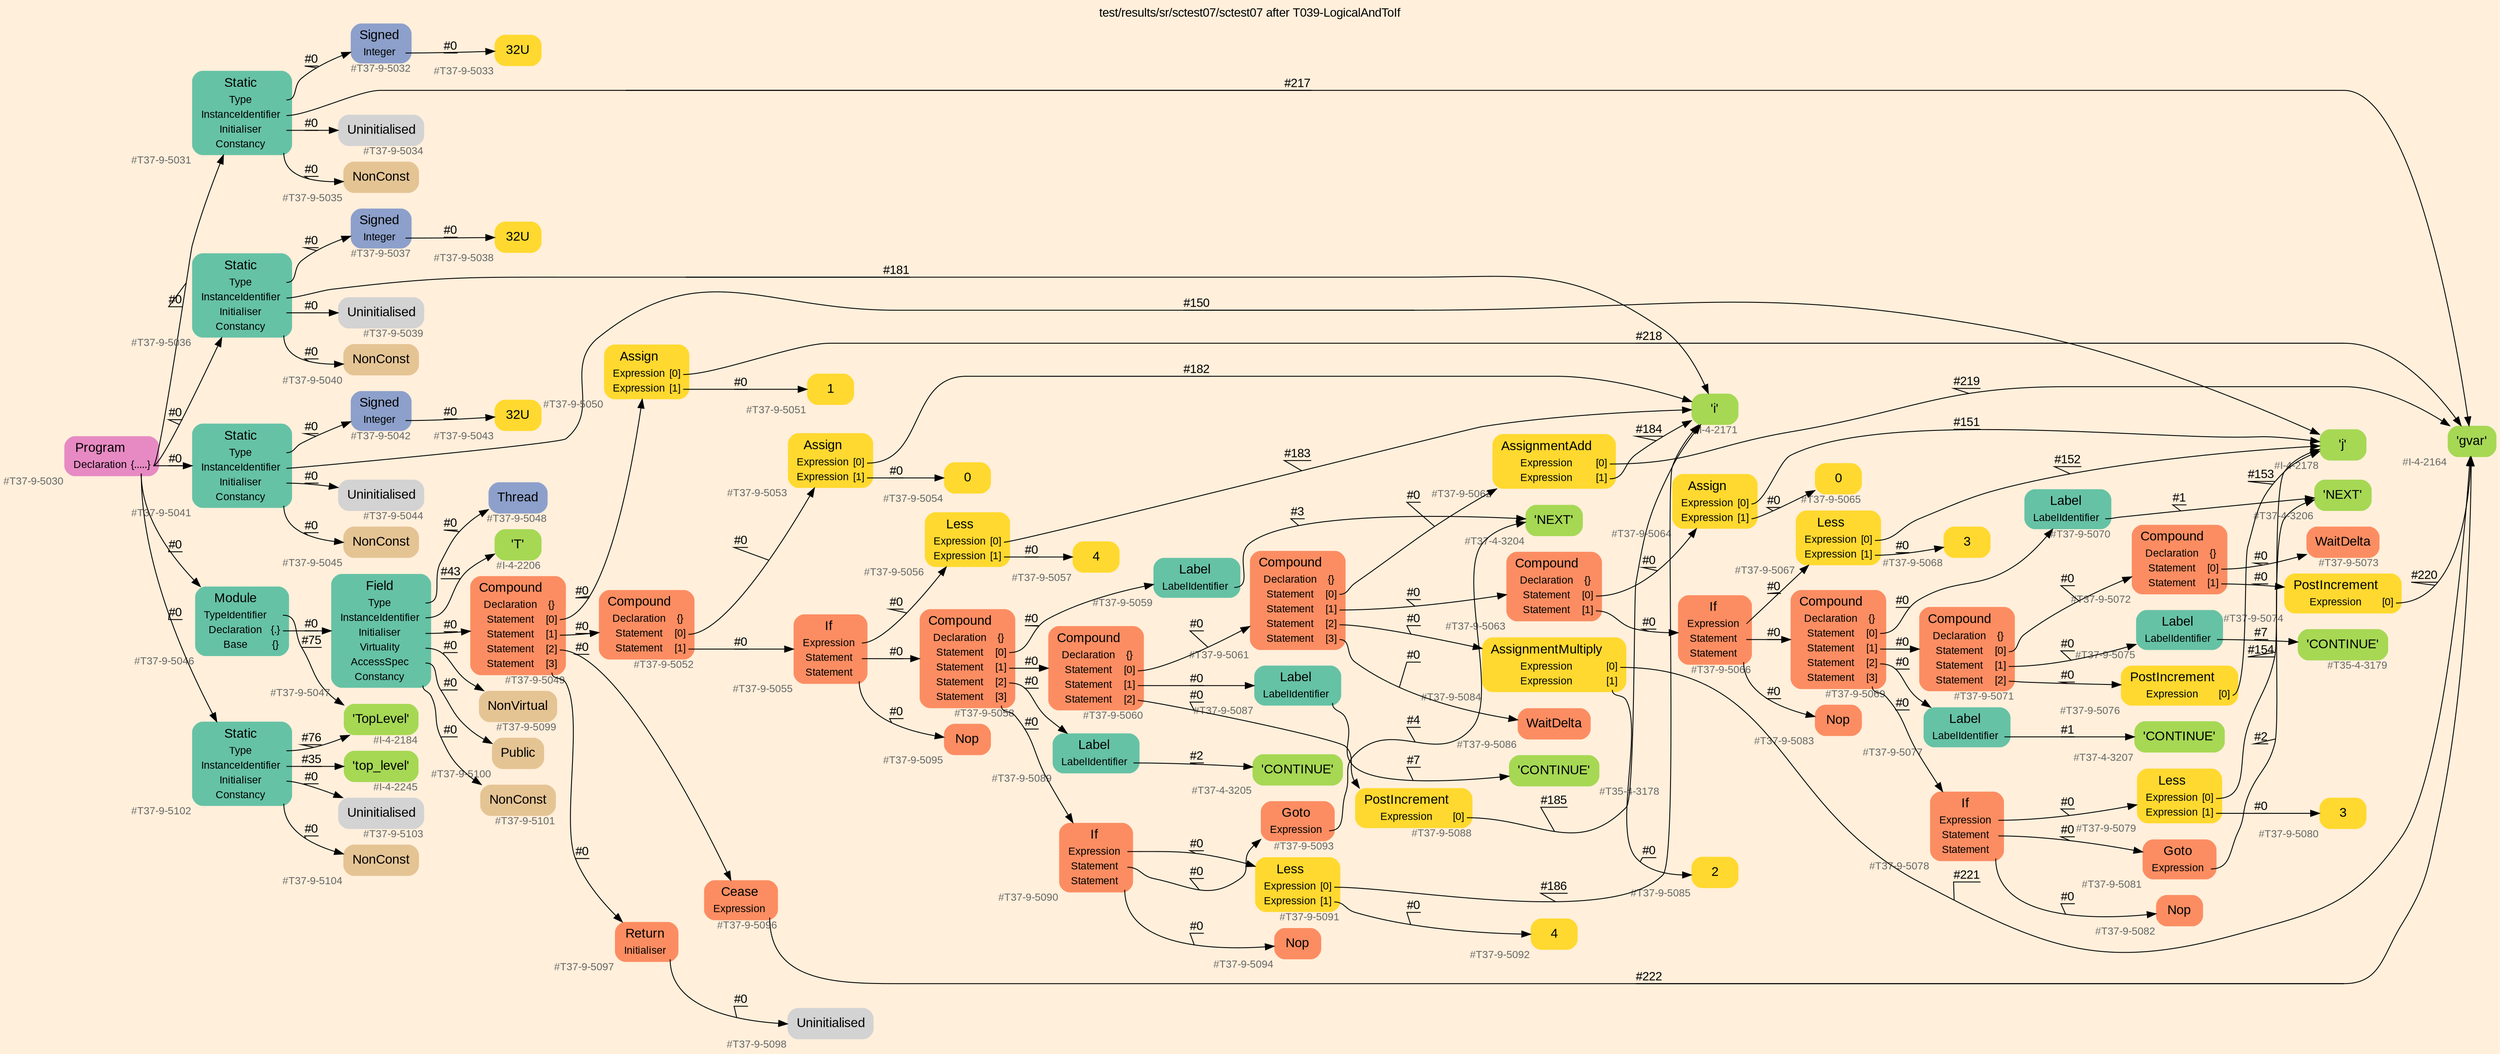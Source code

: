 digraph "test/results/sr/sctest07/sctest07 after T039-LogicalAndToIf" {
label = "test/results/sr/sctest07/sctest07 after T039-LogicalAndToIf"
labelloc = t
graph [
    rankdir = "LR"
    ranksep = 0.3
    bgcolor = antiquewhite1
    color = black
    fontcolor = black
    fontname = "Arial"
];
node [
    fontname = "Arial"
];
edge [
    fontname = "Arial"
];

// -------------------- node figure --------------------
// -------- block #T37-9-5030 ----------
"#T37-9-5030" [
    fillcolor = "/set28/4"
    xlabel = "#T37-9-5030"
    fontsize = "12"
    fontcolor = grey40
    shape = "plaintext"
    label = <<TABLE BORDER="0" CELLBORDER="0" CELLSPACING="0">
     <TR><TD><FONT COLOR="black" POINT-SIZE="15">Program</FONT></TD></TR>
     <TR><TD><FONT COLOR="black" POINT-SIZE="12">Declaration</FONT></TD><TD PORT="port0"><FONT COLOR="black" POINT-SIZE="12">{.....}</FONT></TD></TR>
    </TABLE>>
    style = "rounded,filled"
];

// -------- block #T37-9-5031 ----------
"#T37-9-5031" [
    fillcolor = "/set28/1"
    xlabel = "#T37-9-5031"
    fontsize = "12"
    fontcolor = grey40
    shape = "plaintext"
    label = <<TABLE BORDER="0" CELLBORDER="0" CELLSPACING="0">
     <TR><TD><FONT COLOR="black" POINT-SIZE="15">Static</FONT></TD></TR>
     <TR><TD><FONT COLOR="black" POINT-SIZE="12">Type</FONT></TD><TD PORT="port0"></TD></TR>
     <TR><TD><FONT COLOR="black" POINT-SIZE="12">InstanceIdentifier</FONT></TD><TD PORT="port1"></TD></TR>
     <TR><TD><FONT COLOR="black" POINT-SIZE="12">Initialiser</FONT></TD><TD PORT="port2"></TD></TR>
     <TR><TD><FONT COLOR="black" POINT-SIZE="12">Constancy</FONT></TD><TD PORT="port3"></TD></TR>
    </TABLE>>
    style = "rounded,filled"
];

// -------- block #T37-9-5032 ----------
"#T37-9-5032" [
    fillcolor = "/set28/3"
    xlabel = "#T37-9-5032"
    fontsize = "12"
    fontcolor = grey40
    shape = "plaintext"
    label = <<TABLE BORDER="0" CELLBORDER="0" CELLSPACING="0">
     <TR><TD><FONT COLOR="black" POINT-SIZE="15">Signed</FONT></TD></TR>
     <TR><TD><FONT COLOR="black" POINT-SIZE="12">Integer</FONT></TD><TD PORT="port0"></TD></TR>
    </TABLE>>
    style = "rounded,filled"
];

// -------- block #T37-9-5033 ----------
"#T37-9-5033" [
    fillcolor = "/set28/6"
    xlabel = "#T37-9-5033"
    fontsize = "12"
    fontcolor = grey40
    shape = "plaintext"
    label = <<TABLE BORDER="0" CELLBORDER="0" CELLSPACING="0">
     <TR><TD><FONT COLOR="black" POINT-SIZE="15">32U</FONT></TD></TR>
    </TABLE>>
    style = "rounded,filled"
];

// -------- block #I-4-2164 ----------
"#I-4-2164" [
    fillcolor = "/set28/5"
    xlabel = "#I-4-2164"
    fontsize = "12"
    fontcolor = grey40
    shape = "plaintext"
    label = <<TABLE BORDER="0" CELLBORDER="0" CELLSPACING="0">
     <TR><TD><FONT COLOR="black" POINT-SIZE="15">'gvar'</FONT></TD></TR>
    </TABLE>>
    style = "rounded,filled"
];

// -------- block #T37-9-5034 ----------
"#T37-9-5034" [
    xlabel = "#T37-9-5034"
    fontsize = "12"
    fontcolor = grey40
    shape = "plaintext"
    label = <<TABLE BORDER="0" CELLBORDER="0" CELLSPACING="0">
     <TR><TD><FONT COLOR="black" POINT-SIZE="15">Uninitialised</FONT></TD></TR>
    </TABLE>>
    style = "rounded,filled"
];

// -------- block #T37-9-5035 ----------
"#T37-9-5035" [
    fillcolor = "/set28/7"
    xlabel = "#T37-9-5035"
    fontsize = "12"
    fontcolor = grey40
    shape = "plaintext"
    label = <<TABLE BORDER="0" CELLBORDER="0" CELLSPACING="0">
     <TR><TD><FONT COLOR="black" POINT-SIZE="15">NonConst</FONT></TD></TR>
    </TABLE>>
    style = "rounded,filled"
];

// -------- block #T37-9-5036 ----------
"#T37-9-5036" [
    fillcolor = "/set28/1"
    xlabel = "#T37-9-5036"
    fontsize = "12"
    fontcolor = grey40
    shape = "plaintext"
    label = <<TABLE BORDER="0" CELLBORDER="0" CELLSPACING="0">
     <TR><TD><FONT COLOR="black" POINT-SIZE="15">Static</FONT></TD></TR>
     <TR><TD><FONT COLOR="black" POINT-SIZE="12">Type</FONT></TD><TD PORT="port0"></TD></TR>
     <TR><TD><FONT COLOR="black" POINT-SIZE="12">InstanceIdentifier</FONT></TD><TD PORT="port1"></TD></TR>
     <TR><TD><FONT COLOR="black" POINT-SIZE="12">Initialiser</FONT></TD><TD PORT="port2"></TD></TR>
     <TR><TD><FONT COLOR="black" POINT-SIZE="12">Constancy</FONT></TD><TD PORT="port3"></TD></TR>
    </TABLE>>
    style = "rounded,filled"
];

// -------- block #T37-9-5037 ----------
"#T37-9-5037" [
    fillcolor = "/set28/3"
    xlabel = "#T37-9-5037"
    fontsize = "12"
    fontcolor = grey40
    shape = "plaintext"
    label = <<TABLE BORDER="0" CELLBORDER="0" CELLSPACING="0">
     <TR><TD><FONT COLOR="black" POINT-SIZE="15">Signed</FONT></TD></TR>
     <TR><TD><FONT COLOR="black" POINT-SIZE="12">Integer</FONT></TD><TD PORT="port0"></TD></TR>
    </TABLE>>
    style = "rounded,filled"
];

// -------- block #T37-9-5038 ----------
"#T37-9-5038" [
    fillcolor = "/set28/6"
    xlabel = "#T37-9-5038"
    fontsize = "12"
    fontcolor = grey40
    shape = "plaintext"
    label = <<TABLE BORDER="0" CELLBORDER="0" CELLSPACING="0">
     <TR><TD><FONT COLOR="black" POINT-SIZE="15">32U</FONT></TD></TR>
    </TABLE>>
    style = "rounded,filled"
];

// -------- block #I-4-2171 ----------
"#I-4-2171" [
    fillcolor = "/set28/5"
    xlabel = "#I-4-2171"
    fontsize = "12"
    fontcolor = grey40
    shape = "plaintext"
    label = <<TABLE BORDER="0" CELLBORDER="0" CELLSPACING="0">
     <TR><TD><FONT COLOR="black" POINT-SIZE="15">'i'</FONT></TD></TR>
    </TABLE>>
    style = "rounded,filled"
];

// -------- block #T37-9-5039 ----------
"#T37-9-5039" [
    xlabel = "#T37-9-5039"
    fontsize = "12"
    fontcolor = grey40
    shape = "plaintext"
    label = <<TABLE BORDER="0" CELLBORDER="0" CELLSPACING="0">
     <TR><TD><FONT COLOR="black" POINT-SIZE="15">Uninitialised</FONT></TD></TR>
    </TABLE>>
    style = "rounded,filled"
];

// -------- block #T37-9-5040 ----------
"#T37-9-5040" [
    fillcolor = "/set28/7"
    xlabel = "#T37-9-5040"
    fontsize = "12"
    fontcolor = grey40
    shape = "plaintext"
    label = <<TABLE BORDER="0" CELLBORDER="0" CELLSPACING="0">
     <TR><TD><FONT COLOR="black" POINT-SIZE="15">NonConst</FONT></TD></TR>
    </TABLE>>
    style = "rounded,filled"
];

// -------- block #T37-9-5041 ----------
"#T37-9-5041" [
    fillcolor = "/set28/1"
    xlabel = "#T37-9-5041"
    fontsize = "12"
    fontcolor = grey40
    shape = "plaintext"
    label = <<TABLE BORDER="0" CELLBORDER="0" CELLSPACING="0">
     <TR><TD><FONT COLOR="black" POINT-SIZE="15">Static</FONT></TD></TR>
     <TR><TD><FONT COLOR="black" POINT-SIZE="12">Type</FONT></TD><TD PORT="port0"></TD></TR>
     <TR><TD><FONT COLOR="black" POINT-SIZE="12">InstanceIdentifier</FONT></TD><TD PORT="port1"></TD></TR>
     <TR><TD><FONT COLOR="black" POINT-SIZE="12">Initialiser</FONT></TD><TD PORT="port2"></TD></TR>
     <TR><TD><FONT COLOR="black" POINT-SIZE="12">Constancy</FONT></TD><TD PORT="port3"></TD></TR>
    </TABLE>>
    style = "rounded,filled"
];

// -------- block #T37-9-5042 ----------
"#T37-9-5042" [
    fillcolor = "/set28/3"
    xlabel = "#T37-9-5042"
    fontsize = "12"
    fontcolor = grey40
    shape = "plaintext"
    label = <<TABLE BORDER="0" CELLBORDER="0" CELLSPACING="0">
     <TR><TD><FONT COLOR="black" POINT-SIZE="15">Signed</FONT></TD></TR>
     <TR><TD><FONT COLOR="black" POINT-SIZE="12">Integer</FONT></TD><TD PORT="port0"></TD></TR>
    </TABLE>>
    style = "rounded,filled"
];

// -------- block #T37-9-5043 ----------
"#T37-9-5043" [
    fillcolor = "/set28/6"
    xlabel = "#T37-9-5043"
    fontsize = "12"
    fontcolor = grey40
    shape = "plaintext"
    label = <<TABLE BORDER="0" CELLBORDER="0" CELLSPACING="0">
     <TR><TD><FONT COLOR="black" POINT-SIZE="15">32U</FONT></TD></TR>
    </TABLE>>
    style = "rounded,filled"
];

// -------- block #I-4-2178 ----------
"#I-4-2178" [
    fillcolor = "/set28/5"
    xlabel = "#I-4-2178"
    fontsize = "12"
    fontcolor = grey40
    shape = "plaintext"
    label = <<TABLE BORDER="0" CELLBORDER="0" CELLSPACING="0">
     <TR><TD><FONT COLOR="black" POINT-SIZE="15">'j'</FONT></TD></TR>
    </TABLE>>
    style = "rounded,filled"
];

// -------- block #T37-9-5044 ----------
"#T37-9-5044" [
    xlabel = "#T37-9-5044"
    fontsize = "12"
    fontcolor = grey40
    shape = "plaintext"
    label = <<TABLE BORDER="0" CELLBORDER="0" CELLSPACING="0">
     <TR><TD><FONT COLOR="black" POINT-SIZE="15">Uninitialised</FONT></TD></TR>
    </TABLE>>
    style = "rounded,filled"
];

// -------- block #T37-9-5045 ----------
"#T37-9-5045" [
    fillcolor = "/set28/7"
    xlabel = "#T37-9-5045"
    fontsize = "12"
    fontcolor = grey40
    shape = "plaintext"
    label = <<TABLE BORDER="0" CELLBORDER="0" CELLSPACING="0">
     <TR><TD><FONT COLOR="black" POINT-SIZE="15">NonConst</FONT></TD></TR>
    </TABLE>>
    style = "rounded,filled"
];

// -------- block #T37-9-5046 ----------
"#T37-9-5046" [
    fillcolor = "/set28/1"
    xlabel = "#T37-9-5046"
    fontsize = "12"
    fontcolor = grey40
    shape = "plaintext"
    label = <<TABLE BORDER="0" CELLBORDER="0" CELLSPACING="0">
     <TR><TD><FONT COLOR="black" POINT-SIZE="15">Module</FONT></TD></TR>
     <TR><TD><FONT COLOR="black" POINT-SIZE="12">TypeIdentifier</FONT></TD><TD PORT="port0"></TD></TR>
     <TR><TD><FONT COLOR="black" POINT-SIZE="12">Declaration</FONT></TD><TD PORT="port1"><FONT COLOR="black" POINT-SIZE="12">{.}</FONT></TD></TR>
     <TR><TD><FONT COLOR="black" POINT-SIZE="12">Base</FONT></TD><TD PORT="port2"><FONT COLOR="black" POINT-SIZE="12">{}</FONT></TD></TR>
    </TABLE>>
    style = "rounded,filled"
];

// -------- block #I-4-2184 ----------
"#I-4-2184" [
    fillcolor = "/set28/5"
    xlabel = "#I-4-2184"
    fontsize = "12"
    fontcolor = grey40
    shape = "plaintext"
    label = <<TABLE BORDER="0" CELLBORDER="0" CELLSPACING="0">
     <TR><TD><FONT COLOR="black" POINT-SIZE="15">'TopLevel'</FONT></TD></TR>
    </TABLE>>
    style = "rounded,filled"
];

// -------- block #T37-9-5047 ----------
"#T37-9-5047" [
    fillcolor = "/set28/1"
    xlabel = "#T37-9-5047"
    fontsize = "12"
    fontcolor = grey40
    shape = "plaintext"
    label = <<TABLE BORDER="0" CELLBORDER="0" CELLSPACING="0">
     <TR><TD><FONT COLOR="black" POINT-SIZE="15">Field</FONT></TD></TR>
     <TR><TD><FONT COLOR="black" POINT-SIZE="12">Type</FONT></TD><TD PORT="port0"></TD></TR>
     <TR><TD><FONT COLOR="black" POINT-SIZE="12">InstanceIdentifier</FONT></TD><TD PORT="port1"></TD></TR>
     <TR><TD><FONT COLOR="black" POINT-SIZE="12">Initialiser</FONT></TD><TD PORT="port2"></TD></TR>
     <TR><TD><FONT COLOR="black" POINT-SIZE="12">Virtuality</FONT></TD><TD PORT="port3"></TD></TR>
     <TR><TD><FONT COLOR="black" POINT-SIZE="12">AccessSpec</FONT></TD><TD PORT="port4"></TD></TR>
     <TR><TD><FONT COLOR="black" POINT-SIZE="12">Constancy</FONT></TD><TD PORT="port5"></TD></TR>
    </TABLE>>
    style = "rounded,filled"
];

// -------- block #T37-9-5048 ----------
"#T37-9-5048" [
    fillcolor = "/set28/3"
    xlabel = "#T37-9-5048"
    fontsize = "12"
    fontcolor = grey40
    shape = "plaintext"
    label = <<TABLE BORDER="0" CELLBORDER="0" CELLSPACING="0">
     <TR><TD><FONT COLOR="black" POINT-SIZE="15">Thread</FONT></TD></TR>
    </TABLE>>
    style = "rounded,filled"
];

// -------- block #I-4-2206 ----------
"#I-4-2206" [
    fillcolor = "/set28/5"
    xlabel = "#I-4-2206"
    fontsize = "12"
    fontcolor = grey40
    shape = "plaintext"
    label = <<TABLE BORDER="0" CELLBORDER="0" CELLSPACING="0">
     <TR><TD><FONT COLOR="black" POINT-SIZE="15">'T'</FONT></TD></TR>
    </TABLE>>
    style = "rounded,filled"
];

// -------- block #T37-9-5049 ----------
"#T37-9-5049" [
    fillcolor = "/set28/2"
    xlabel = "#T37-9-5049"
    fontsize = "12"
    fontcolor = grey40
    shape = "plaintext"
    label = <<TABLE BORDER="0" CELLBORDER="0" CELLSPACING="0">
     <TR><TD><FONT COLOR="black" POINT-SIZE="15">Compound</FONT></TD></TR>
     <TR><TD><FONT COLOR="black" POINT-SIZE="12">Declaration</FONT></TD><TD PORT="port0"><FONT COLOR="black" POINT-SIZE="12">{}</FONT></TD></TR>
     <TR><TD><FONT COLOR="black" POINT-SIZE="12">Statement</FONT></TD><TD PORT="port1"><FONT COLOR="black" POINT-SIZE="12">[0]</FONT></TD></TR>
     <TR><TD><FONT COLOR="black" POINT-SIZE="12">Statement</FONT></TD><TD PORT="port2"><FONT COLOR="black" POINT-SIZE="12">[1]</FONT></TD></TR>
     <TR><TD><FONT COLOR="black" POINT-SIZE="12">Statement</FONT></TD><TD PORT="port3"><FONT COLOR="black" POINT-SIZE="12">[2]</FONT></TD></TR>
     <TR><TD><FONT COLOR="black" POINT-SIZE="12">Statement</FONT></TD><TD PORT="port4"><FONT COLOR="black" POINT-SIZE="12">[3]</FONT></TD></TR>
    </TABLE>>
    style = "rounded,filled"
];

// -------- block #T37-9-5050 ----------
"#T37-9-5050" [
    fillcolor = "/set28/6"
    xlabel = "#T37-9-5050"
    fontsize = "12"
    fontcolor = grey40
    shape = "plaintext"
    label = <<TABLE BORDER="0" CELLBORDER="0" CELLSPACING="0">
     <TR><TD><FONT COLOR="black" POINT-SIZE="15">Assign</FONT></TD></TR>
     <TR><TD><FONT COLOR="black" POINT-SIZE="12">Expression</FONT></TD><TD PORT="port0"><FONT COLOR="black" POINT-SIZE="12">[0]</FONT></TD></TR>
     <TR><TD><FONT COLOR="black" POINT-SIZE="12">Expression</FONT></TD><TD PORT="port1"><FONT COLOR="black" POINT-SIZE="12">[1]</FONT></TD></TR>
    </TABLE>>
    style = "rounded,filled"
];

// -------- block #T37-9-5051 ----------
"#T37-9-5051" [
    fillcolor = "/set28/6"
    xlabel = "#T37-9-5051"
    fontsize = "12"
    fontcolor = grey40
    shape = "plaintext"
    label = <<TABLE BORDER="0" CELLBORDER="0" CELLSPACING="0">
     <TR><TD><FONT COLOR="black" POINT-SIZE="15">1</FONT></TD></TR>
    </TABLE>>
    style = "rounded,filled"
];

// -------- block #T37-9-5052 ----------
"#T37-9-5052" [
    fillcolor = "/set28/2"
    xlabel = "#T37-9-5052"
    fontsize = "12"
    fontcolor = grey40
    shape = "plaintext"
    label = <<TABLE BORDER="0" CELLBORDER="0" CELLSPACING="0">
     <TR><TD><FONT COLOR="black" POINT-SIZE="15">Compound</FONT></TD></TR>
     <TR><TD><FONT COLOR="black" POINT-SIZE="12">Declaration</FONT></TD><TD PORT="port0"><FONT COLOR="black" POINT-SIZE="12">{}</FONT></TD></TR>
     <TR><TD><FONT COLOR="black" POINT-SIZE="12">Statement</FONT></TD><TD PORT="port1"><FONT COLOR="black" POINT-SIZE="12">[0]</FONT></TD></TR>
     <TR><TD><FONT COLOR="black" POINT-SIZE="12">Statement</FONT></TD><TD PORT="port2"><FONT COLOR="black" POINT-SIZE="12">[1]</FONT></TD></TR>
    </TABLE>>
    style = "rounded,filled"
];

// -------- block #T37-9-5053 ----------
"#T37-9-5053" [
    fillcolor = "/set28/6"
    xlabel = "#T37-9-5053"
    fontsize = "12"
    fontcolor = grey40
    shape = "plaintext"
    label = <<TABLE BORDER="0" CELLBORDER="0" CELLSPACING="0">
     <TR><TD><FONT COLOR="black" POINT-SIZE="15">Assign</FONT></TD></TR>
     <TR><TD><FONT COLOR="black" POINT-SIZE="12">Expression</FONT></TD><TD PORT="port0"><FONT COLOR="black" POINT-SIZE="12">[0]</FONT></TD></TR>
     <TR><TD><FONT COLOR="black" POINT-SIZE="12">Expression</FONT></TD><TD PORT="port1"><FONT COLOR="black" POINT-SIZE="12">[1]</FONT></TD></TR>
    </TABLE>>
    style = "rounded,filled"
];

// -------- block #T37-9-5054 ----------
"#T37-9-5054" [
    fillcolor = "/set28/6"
    xlabel = "#T37-9-5054"
    fontsize = "12"
    fontcolor = grey40
    shape = "plaintext"
    label = <<TABLE BORDER="0" CELLBORDER="0" CELLSPACING="0">
     <TR><TD><FONT COLOR="black" POINT-SIZE="15">0</FONT></TD></TR>
    </TABLE>>
    style = "rounded,filled"
];

// -------- block #T37-9-5055 ----------
"#T37-9-5055" [
    fillcolor = "/set28/2"
    xlabel = "#T37-9-5055"
    fontsize = "12"
    fontcolor = grey40
    shape = "plaintext"
    label = <<TABLE BORDER="0" CELLBORDER="0" CELLSPACING="0">
     <TR><TD><FONT COLOR="black" POINT-SIZE="15">If</FONT></TD></TR>
     <TR><TD><FONT COLOR="black" POINT-SIZE="12">Expression</FONT></TD><TD PORT="port0"></TD></TR>
     <TR><TD><FONT COLOR="black" POINT-SIZE="12">Statement</FONT></TD><TD PORT="port1"></TD></TR>
     <TR><TD><FONT COLOR="black" POINT-SIZE="12">Statement</FONT></TD><TD PORT="port2"></TD></TR>
    </TABLE>>
    style = "rounded,filled"
];

// -------- block #T37-9-5056 ----------
"#T37-9-5056" [
    fillcolor = "/set28/6"
    xlabel = "#T37-9-5056"
    fontsize = "12"
    fontcolor = grey40
    shape = "plaintext"
    label = <<TABLE BORDER="0" CELLBORDER="0" CELLSPACING="0">
     <TR><TD><FONT COLOR="black" POINT-SIZE="15">Less</FONT></TD></TR>
     <TR><TD><FONT COLOR="black" POINT-SIZE="12">Expression</FONT></TD><TD PORT="port0"><FONT COLOR="black" POINT-SIZE="12">[0]</FONT></TD></TR>
     <TR><TD><FONT COLOR="black" POINT-SIZE="12">Expression</FONT></TD><TD PORT="port1"><FONT COLOR="black" POINT-SIZE="12">[1]</FONT></TD></TR>
    </TABLE>>
    style = "rounded,filled"
];

// -------- block #T37-9-5057 ----------
"#T37-9-5057" [
    fillcolor = "/set28/6"
    xlabel = "#T37-9-5057"
    fontsize = "12"
    fontcolor = grey40
    shape = "plaintext"
    label = <<TABLE BORDER="0" CELLBORDER="0" CELLSPACING="0">
     <TR><TD><FONT COLOR="black" POINT-SIZE="15">4</FONT></TD></TR>
    </TABLE>>
    style = "rounded,filled"
];

// -------- block #T37-9-5058 ----------
"#T37-9-5058" [
    fillcolor = "/set28/2"
    xlabel = "#T37-9-5058"
    fontsize = "12"
    fontcolor = grey40
    shape = "plaintext"
    label = <<TABLE BORDER="0" CELLBORDER="0" CELLSPACING="0">
     <TR><TD><FONT COLOR="black" POINT-SIZE="15">Compound</FONT></TD></TR>
     <TR><TD><FONT COLOR="black" POINT-SIZE="12">Declaration</FONT></TD><TD PORT="port0"><FONT COLOR="black" POINT-SIZE="12">{}</FONT></TD></TR>
     <TR><TD><FONT COLOR="black" POINT-SIZE="12">Statement</FONT></TD><TD PORT="port1"><FONT COLOR="black" POINT-SIZE="12">[0]</FONT></TD></TR>
     <TR><TD><FONT COLOR="black" POINT-SIZE="12">Statement</FONT></TD><TD PORT="port2"><FONT COLOR="black" POINT-SIZE="12">[1]</FONT></TD></TR>
     <TR><TD><FONT COLOR="black" POINT-SIZE="12">Statement</FONT></TD><TD PORT="port3"><FONT COLOR="black" POINT-SIZE="12">[2]</FONT></TD></TR>
     <TR><TD><FONT COLOR="black" POINT-SIZE="12">Statement</FONT></TD><TD PORT="port4"><FONT COLOR="black" POINT-SIZE="12">[3]</FONT></TD></TR>
    </TABLE>>
    style = "rounded,filled"
];

// -------- block #T37-9-5059 ----------
"#T37-9-5059" [
    fillcolor = "/set28/1"
    xlabel = "#T37-9-5059"
    fontsize = "12"
    fontcolor = grey40
    shape = "plaintext"
    label = <<TABLE BORDER="0" CELLBORDER="0" CELLSPACING="0">
     <TR><TD><FONT COLOR="black" POINT-SIZE="15">Label</FONT></TD></TR>
     <TR><TD><FONT COLOR="black" POINT-SIZE="12">LabelIdentifier</FONT></TD><TD PORT="port0"></TD></TR>
    </TABLE>>
    style = "rounded,filled"
];

// -------- block #T37-4-3204 ----------
"#T37-4-3204" [
    fillcolor = "/set28/5"
    xlabel = "#T37-4-3204"
    fontsize = "12"
    fontcolor = grey40
    shape = "plaintext"
    label = <<TABLE BORDER="0" CELLBORDER="0" CELLSPACING="0">
     <TR><TD><FONT COLOR="black" POINT-SIZE="15">'NEXT'</FONT></TD></TR>
    </TABLE>>
    style = "rounded,filled"
];

// -------- block #T37-9-5060 ----------
"#T37-9-5060" [
    fillcolor = "/set28/2"
    xlabel = "#T37-9-5060"
    fontsize = "12"
    fontcolor = grey40
    shape = "plaintext"
    label = <<TABLE BORDER="0" CELLBORDER="0" CELLSPACING="0">
     <TR><TD><FONT COLOR="black" POINT-SIZE="15">Compound</FONT></TD></TR>
     <TR><TD><FONT COLOR="black" POINT-SIZE="12">Declaration</FONT></TD><TD PORT="port0"><FONT COLOR="black" POINT-SIZE="12">{}</FONT></TD></TR>
     <TR><TD><FONT COLOR="black" POINT-SIZE="12">Statement</FONT></TD><TD PORT="port1"><FONT COLOR="black" POINT-SIZE="12">[0]</FONT></TD></TR>
     <TR><TD><FONT COLOR="black" POINT-SIZE="12">Statement</FONT></TD><TD PORT="port2"><FONT COLOR="black" POINT-SIZE="12">[1]</FONT></TD></TR>
     <TR><TD><FONT COLOR="black" POINT-SIZE="12">Statement</FONT></TD><TD PORT="port3"><FONT COLOR="black" POINT-SIZE="12">[2]</FONT></TD></TR>
    </TABLE>>
    style = "rounded,filled"
];

// -------- block #T37-9-5061 ----------
"#T37-9-5061" [
    fillcolor = "/set28/2"
    xlabel = "#T37-9-5061"
    fontsize = "12"
    fontcolor = grey40
    shape = "plaintext"
    label = <<TABLE BORDER="0" CELLBORDER="0" CELLSPACING="0">
     <TR><TD><FONT COLOR="black" POINT-SIZE="15">Compound</FONT></TD></TR>
     <TR><TD><FONT COLOR="black" POINT-SIZE="12">Declaration</FONT></TD><TD PORT="port0"><FONT COLOR="black" POINT-SIZE="12">{}</FONT></TD></TR>
     <TR><TD><FONT COLOR="black" POINT-SIZE="12">Statement</FONT></TD><TD PORT="port1"><FONT COLOR="black" POINT-SIZE="12">[0]</FONT></TD></TR>
     <TR><TD><FONT COLOR="black" POINT-SIZE="12">Statement</FONT></TD><TD PORT="port2"><FONT COLOR="black" POINT-SIZE="12">[1]</FONT></TD></TR>
     <TR><TD><FONT COLOR="black" POINT-SIZE="12">Statement</FONT></TD><TD PORT="port3"><FONT COLOR="black" POINT-SIZE="12">[2]</FONT></TD></TR>
     <TR><TD><FONT COLOR="black" POINT-SIZE="12">Statement</FONT></TD><TD PORT="port4"><FONT COLOR="black" POINT-SIZE="12">[3]</FONT></TD></TR>
    </TABLE>>
    style = "rounded,filled"
];

// -------- block #T37-9-5062 ----------
"#T37-9-5062" [
    fillcolor = "/set28/6"
    xlabel = "#T37-9-5062"
    fontsize = "12"
    fontcolor = grey40
    shape = "plaintext"
    label = <<TABLE BORDER="0" CELLBORDER="0" CELLSPACING="0">
     <TR><TD><FONT COLOR="black" POINT-SIZE="15">AssignmentAdd</FONT></TD></TR>
     <TR><TD><FONT COLOR="black" POINT-SIZE="12">Expression</FONT></TD><TD PORT="port0"><FONT COLOR="black" POINT-SIZE="12">[0]</FONT></TD></TR>
     <TR><TD><FONT COLOR="black" POINT-SIZE="12">Expression</FONT></TD><TD PORT="port1"><FONT COLOR="black" POINT-SIZE="12">[1]</FONT></TD></TR>
    </TABLE>>
    style = "rounded,filled"
];

// -------- block #T37-9-5063 ----------
"#T37-9-5063" [
    fillcolor = "/set28/2"
    xlabel = "#T37-9-5063"
    fontsize = "12"
    fontcolor = grey40
    shape = "plaintext"
    label = <<TABLE BORDER="0" CELLBORDER="0" CELLSPACING="0">
     <TR><TD><FONT COLOR="black" POINT-SIZE="15">Compound</FONT></TD></TR>
     <TR><TD><FONT COLOR="black" POINT-SIZE="12">Declaration</FONT></TD><TD PORT="port0"><FONT COLOR="black" POINT-SIZE="12">{}</FONT></TD></TR>
     <TR><TD><FONT COLOR="black" POINT-SIZE="12">Statement</FONT></TD><TD PORT="port1"><FONT COLOR="black" POINT-SIZE="12">[0]</FONT></TD></TR>
     <TR><TD><FONT COLOR="black" POINT-SIZE="12">Statement</FONT></TD><TD PORT="port2"><FONT COLOR="black" POINT-SIZE="12">[1]</FONT></TD></TR>
    </TABLE>>
    style = "rounded,filled"
];

// -------- block #T37-9-5064 ----------
"#T37-9-5064" [
    fillcolor = "/set28/6"
    xlabel = "#T37-9-5064"
    fontsize = "12"
    fontcolor = grey40
    shape = "plaintext"
    label = <<TABLE BORDER="0" CELLBORDER="0" CELLSPACING="0">
     <TR><TD><FONT COLOR="black" POINT-SIZE="15">Assign</FONT></TD></TR>
     <TR><TD><FONT COLOR="black" POINT-SIZE="12">Expression</FONT></TD><TD PORT="port0"><FONT COLOR="black" POINT-SIZE="12">[0]</FONT></TD></TR>
     <TR><TD><FONT COLOR="black" POINT-SIZE="12">Expression</FONT></TD><TD PORT="port1"><FONT COLOR="black" POINT-SIZE="12">[1]</FONT></TD></TR>
    </TABLE>>
    style = "rounded,filled"
];

// -------- block #T37-9-5065 ----------
"#T37-9-5065" [
    fillcolor = "/set28/6"
    xlabel = "#T37-9-5065"
    fontsize = "12"
    fontcolor = grey40
    shape = "plaintext"
    label = <<TABLE BORDER="0" CELLBORDER="0" CELLSPACING="0">
     <TR><TD><FONT COLOR="black" POINT-SIZE="15">0</FONT></TD></TR>
    </TABLE>>
    style = "rounded,filled"
];

// -------- block #T37-9-5066 ----------
"#T37-9-5066" [
    fillcolor = "/set28/2"
    xlabel = "#T37-9-5066"
    fontsize = "12"
    fontcolor = grey40
    shape = "plaintext"
    label = <<TABLE BORDER="0" CELLBORDER="0" CELLSPACING="0">
     <TR><TD><FONT COLOR="black" POINT-SIZE="15">If</FONT></TD></TR>
     <TR><TD><FONT COLOR="black" POINT-SIZE="12">Expression</FONT></TD><TD PORT="port0"></TD></TR>
     <TR><TD><FONT COLOR="black" POINT-SIZE="12">Statement</FONT></TD><TD PORT="port1"></TD></TR>
     <TR><TD><FONT COLOR="black" POINT-SIZE="12">Statement</FONT></TD><TD PORT="port2"></TD></TR>
    </TABLE>>
    style = "rounded,filled"
];

// -------- block #T37-9-5067 ----------
"#T37-9-5067" [
    fillcolor = "/set28/6"
    xlabel = "#T37-9-5067"
    fontsize = "12"
    fontcolor = grey40
    shape = "plaintext"
    label = <<TABLE BORDER="0" CELLBORDER="0" CELLSPACING="0">
     <TR><TD><FONT COLOR="black" POINT-SIZE="15">Less</FONT></TD></TR>
     <TR><TD><FONT COLOR="black" POINT-SIZE="12">Expression</FONT></TD><TD PORT="port0"><FONT COLOR="black" POINT-SIZE="12">[0]</FONT></TD></TR>
     <TR><TD><FONT COLOR="black" POINT-SIZE="12">Expression</FONT></TD><TD PORT="port1"><FONT COLOR="black" POINT-SIZE="12">[1]</FONT></TD></TR>
    </TABLE>>
    style = "rounded,filled"
];

// -------- block #T37-9-5068 ----------
"#T37-9-5068" [
    fillcolor = "/set28/6"
    xlabel = "#T37-9-5068"
    fontsize = "12"
    fontcolor = grey40
    shape = "plaintext"
    label = <<TABLE BORDER="0" CELLBORDER="0" CELLSPACING="0">
     <TR><TD><FONT COLOR="black" POINT-SIZE="15">3</FONT></TD></TR>
    </TABLE>>
    style = "rounded,filled"
];

// -------- block #T37-9-5069 ----------
"#T37-9-5069" [
    fillcolor = "/set28/2"
    xlabel = "#T37-9-5069"
    fontsize = "12"
    fontcolor = grey40
    shape = "plaintext"
    label = <<TABLE BORDER="0" CELLBORDER="0" CELLSPACING="0">
     <TR><TD><FONT COLOR="black" POINT-SIZE="15">Compound</FONT></TD></TR>
     <TR><TD><FONT COLOR="black" POINT-SIZE="12">Declaration</FONT></TD><TD PORT="port0"><FONT COLOR="black" POINT-SIZE="12">{}</FONT></TD></TR>
     <TR><TD><FONT COLOR="black" POINT-SIZE="12">Statement</FONT></TD><TD PORT="port1"><FONT COLOR="black" POINT-SIZE="12">[0]</FONT></TD></TR>
     <TR><TD><FONT COLOR="black" POINT-SIZE="12">Statement</FONT></TD><TD PORT="port2"><FONT COLOR="black" POINT-SIZE="12">[1]</FONT></TD></TR>
     <TR><TD><FONT COLOR="black" POINT-SIZE="12">Statement</FONT></TD><TD PORT="port3"><FONT COLOR="black" POINT-SIZE="12">[2]</FONT></TD></TR>
     <TR><TD><FONT COLOR="black" POINT-SIZE="12">Statement</FONT></TD><TD PORT="port4"><FONT COLOR="black" POINT-SIZE="12">[3]</FONT></TD></TR>
    </TABLE>>
    style = "rounded,filled"
];

// -------- block #T37-9-5070 ----------
"#T37-9-5070" [
    fillcolor = "/set28/1"
    xlabel = "#T37-9-5070"
    fontsize = "12"
    fontcolor = grey40
    shape = "plaintext"
    label = <<TABLE BORDER="0" CELLBORDER="0" CELLSPACING="0">
     <TR><TD><FONT COLOR="black" POINT-SIZE="15">Label</FONT></TD></TR>
     <TR><TD><FONT COLOR="black" POINT-SIZE="12">LabelIdentifier</FONT></TD><TD PORT="port0"></TD></TR>
    </TABLE>>
    style = "rounded,filled"
];

// -------- block #T37-4-3206 ----------
"#T37-4-3206" [
    fillcolor = "/set28/5"
    xlabel = "#T37-4-3206"
    fontsize = "12"
    fontcolor = grey40
    shape = "plaintext"
    label = <<TABLE BORDER="0" CELLBORDER="0" CELLSPACING="0">
     <TR><TD><FONT COLOR="black" POINT-SIZE="15">'NEXT'</FONT></TD></TR>
    </TABLE>>
    style = "rounded,filled"
];

// -------- block #T37-9-5071 ----------
"#T37-9-5071" [
    fillcolor = "/set28/2"
    xlabel = "#T37-9-5071"
    fontsize = "12"
    fontcolor = grey40
    shape = "plaintext"
    label = <<TABLE BORDER="0" CELLBORDER="0" CELLSPACING="0">
     <TR><TD><FONT COLOR="black" POINT-SIZE="15">Compound</FONT></TD></TR>
     <TR><TD><FONT COLOR="black" POINT-SIZE="12">Declaration</FONT></TD><TD PORT="port0"><FONT COLOR="black" POINT-SIZE="12">{}</FONT></TD></TR>
     <TR><TD><FONT COLOR="black" POINT-SIZE="12">Statement</FONT></TD><TD PORT="port1"><FONT COLOR="black" POINT-SIZE="12">[0]</FONT></TD></TR>
     <TR><TD><FONT COLOR="black" POINT-SIZE="12">Statement</FONT></TD><TD PORT="port2"><FONT COLOR="black" POINT-SIZE="12">[1]</FONT></TD></TR>
     <TR><TD><FONT COLOR="black" POINT-SIZE="12">Statement</FONT></TD><TD PORT="port3"><FONT COLOR="black" POINT-SIZE="12">[2]</FONT></TD></TR>
    </TABLE>>
    style = "rounded,filled"
];

// -------- block #T37-9-5072 ----------
"#T37-9-5072" [
    fillcolor = "/set28/2"
    xlabel = "#T37-9-5072"
    fontsize = "12"
    fontcolor = grey40
    shape = "plaintext"
    label = <<TABLE BORDER="0" CELLBORDER="0" CELLSPACING="0">
     <TR><TD><FONT COLOR="black" POINT-SIZE="15">Compound</FONT></TD></TR>
     <TR><TD><FONT COLOR="black" POINT-SIZE="12">Declaration</FONT></TD><TD PORT="port0"><FONT COLOR="black" POINT-SIZE="12">{}</FONT></TD></TR>
     <TR><TD><FONT COLOR="black" POINT-SIZE="12">Statement</FONT></TD><TD PORT="port1"><FONT COLOR="black" POINT-SIZE="12">[0]</FONT></TD></TR>
     <TR><TD><FONT COLOR="black" POINT-SIZE="12">Statement</FONT></TD><TD PORT="port2"><FONT COLOR="black" POINT-SIZE="12">[1]</FONT></TD></TR>
    </TABLE>>
    style = "rounded,filled"
];

// -------- block #T37-9-5073 ----------
"#T37-9-5073" [
    fillcolor = "/set28/2"
    xlabel = "#T37-9-5073"
    fontsize = "12"
    fontcolor = grey40
    shape = "plaintext"
    label = <<TABLE BORDER="0" CELLBORDER="0" CELLSPACING="0">
     <TR><TD><FONT COLOR="black" POINT-SIZE="15">WaitDelta</FONT></TD></TR>
    </TABLE>>
    style = "rounded,filled"
];

// -------- block #T37-9-5074 ----------
"#T37-9-5074" [
    fillcolor = "/set28/6"
    xlabel = "#T37-9-5074"
    fontsize = "12"
    fontcolor = grey40
    shape = "plaintext"
    label = <<TABLE BORDER="0" CELLBORDER="0" CELLSPACING="0">
     <TR><TD><FONT COLOR="black" POINT-SIZE="15">PostIncrement</FONT></TD></TR>
     <TR><TD><FONT COLOR="black" POINT-SIZE="12">Expression</FONT></TD><TD PORT="port0"><FONT COLOR="black" POINT-SIZE="12">[0]</FONT></TD></TR>
    </TABLE>>
    style = "rounded,filled"
];

// -------- block #T37-9-5075 ----------
"#T37-9-5075" [
    fillcolor = "/set28/1"
    xlabel = "#T37-9-5075"
    fontsize = "12"
    fontcolor = grey40
    shape = "plaintext"
    label = <<TABLE BORDER="0" CELLBORDER="0" CELLSPACING="0">
     <TR><TD><FONT COLOR="black" POINT-SIZE="15">Label</FONT></TD></TR>
     <TR><TD><FONT COLOR="black" POINT-SIZE="12">LabelIdentifier</FONT></TD><TD PORT="port0"></TD></TR>
    </TABLE>>
    style = "rounded,filled"
];

// -------- block #T35-4-3179 ----------
"#T35-4-3179" [
    fillcolor = "/set28/5"
    xlabel = "#T35-4-3179"
    fontsize = "12"
    fontcolor = grey40
    shape = "plaintext"
    label = <<TABLE BORDER="0" CELLBORDER="0" CELLSPACING="0">
     <TR><TD><FONT COLOR="black" POINT-SIZE="15">'CONTINUE'</FONT></TD></TR>
    </TABLE>>
    style = "rounded,filled"
];

// -------- block #T37-9-5076 ----------
"#T37-9-5076" [
    fillcolor = "/set28/6"
    xlabel = "#T37-9-5076"
    fontsize = "12"
    fontcolor = grey40
    shape = "plaintext"
    label = <<TABLE BORDER="0" CELLBORDER="0" CELLSPACING="0">
     <TR><TD><FONT COLOR="black" POINT-SIZE="15">PostIncrement</FONT></TD></TR>
     <TR><TD><FONT COLOR="black" POINT-SIZE="12">Expression</FONT></TD><TD PORT="port0"><FONT COLOR="black" POINT-SIZE="12">[0]</FONT></TD></TR>
    </TABLE>>
    style = "rounded,filled"
];

// -------- block #T37-9-5077 ----------
"#T37-9-5077" [
    fillcolor = "/set28/1"
    xlabel = "#T37-9-5077"
    fontsize = "12"
    fontcolor = grey40
    shape = "plaintext"
    label = <<TABLE BORDER="0" CELLBORDER="0" CELLSPACING="0">
     <TR><TD><FONT COLOR="black" POINT-SIZE="15">Label</FONT></TD></TR>
     <TR><TD><FONT COLOR="black" POINT-SIZE="12">LabelIdentifier</FONT></TD><TD PORT="port0"></TD></TR>
    </TABLE>>
    style = "rounded,filled"
];

// -------- block #T37-4-3207 ----------
"#T37-4-3207" [
    fillcolor = "/set28/5"
    xlabel = "#T37-4-3207"
    fontsize = "12"
    fontcolor = grey40
    shape = "plaintext"
    label = <<TABLE BORDER="0" CELLBORDER="0" CELLSPACING="0">
     <TR><TD><FONT COLOR="black" POINT-SIZE="15">'CONTINUE'</FONT></TD></TR>
    </TABLE>>
    style = "rounded,filled"
];

// -------- block #T37-9-5078 ----------
"#T37-9-5078" [
    fillcolor = "/set28/2"
    xlabel = "#T37-9-5078"
    fontsize = "12"
    fontcolor = grey40
    shape = "plaintext"
    label = <<TABLE BORDER="0" CELLBORDER="0" CELLSPACING="0">
     <TR><TD><FONT COLOR="black" POINT-SIZE="15">If</FONT></TD></TR>
     <TR><TD><FONT COLOR="black" POINT-SIZE="12">Expression</FONT></TD><TD PORT="port0"></TD></TR>
     <TR><TD><FONT COLOR="black" POINT-SIZE="12">Statement</FONT></TD><TD PORT="port1"></TD></TR>
     <TR><TD><FONT COLOR="black" POINT-SIZE="12">Statement</FONT></TD><TD PORT="port2"></TD></TR>
    </TABLE>>
    style = "rounded,filled"
];

// -------- block #T37-9-5079 ----------
"#T37-9-5079" [
    fillcolor = "/set28/6"
    xlabel = "#T37-9-5079"
    fontsize = "12"
    fontcolor = grey40
    shape = "plaintext"
    label = <<TABLE BORDER="0" CELLBORDER="0" CELLSPACING="0">
     <TR><TD><FONT COLOR="black" POINT-SIZE="15">Less</FONT></TD></TR>
     <TR><TD><FONT COLOR="black" POINT-SIZE="12">Expression</FONT></TD><TD PORT="port0"><FONT COLOR="black" POINT-SIZE="12">[0]</FONT></TD></TR>
     <TR><TD><FONT COLOR="black" POINT-SIZE="12">Expression</FONT></TD><TD PORT="port1"><FONT COLOR="black" POINT-SIZE="12">[1]</FONT></TD></TR>
    </TABLE>>
    style = "rounded,filled"
];

// -------- block #T37-9-5080 ----------
"#T37-9-5080" [
    fillcolor = "/set28/6"
    xlabel = "#T37-9-5080"
    fontsize = "12"
    fontcolor = grey40
    shape = "plaintext"
    label = <<TABLE BORDER="0" CELLBORDER="0" CELLSPACING="0">
     <TR><TD><FONT COLOR="black" POINT-SIZE="15">3</FONT></TD></TR>
    </TABLE>>
    style = "rounded,filled"
];

// -------- block #T37-9-5081 ----------
"#T37-9-5081" [
    fillcolor = "/set28/2"
    xlabel = "#T37-9-5081"
    fontsize = "12"
    fontcolor = grey40
    shape = "plaintext"
    label = <<TABLE BORDER="0" CELLBORDER="0" CELLSPACING="0">
     <TR><TD><FONT COLOR="black" POINT-SIZE="15">Goto</FONT></TD></TR>
     <TR><TD><FONT COLOR="black" POINT-SIZE="12">Expression</FONT></TD><TD PORT="port0"></TD></TR>
    </TABLE>>
    style = "rounded,filled"
];

// -------- block #T37-9-5082 ----------
"#T37-9-5082" [
    fillcolor = "/set28/2"
    xlabel = "#T37-9-5082"
    fontsize = "12"
    fontcolor = grey40
    shape = "plaintext"
    label = <<TABLE BORDER="0" CELLBORDER="0" CELLSPACING="0">
     <TR><TD><FONT COLOR="black" POINT-SIZE="15">Nop</FONT></TD></TR>
    </TABLE>>
    style = "rounded,filled"
];

// -------- block #T37-9-5083 ----------
"#T37-9-5083" [
    fillcolor = "/set28/2"
    xlabel = "#T37-9-5083"
    fontsize = "12"
    fontcolor = grey40
    shape = "plaintext"
    label = <<TABLE BORDER="0" CELLBORDER="0" CELLSPACING="0">
     <TR><TD><FONT COLOR="black" POINT-SIZE="15">Nop</FONT></TD></TR>
    </TABLE>>
    style = "rounded,filled"
];

// -------- block #T37-9-5084 ----------
"#T37-9-5084" [
    fillcolor = "/set28/6"
    xlabel = "#T37-9-5084"
    fontsize = "12"
    fontcolor = grey40
    shape = "plaintext"
    label = <<TABLE BORDER="0" CELLBORDER="0" CELLSPACING="0">
     <TR><TD><FONT COLOR="black" POINT-SIZE="15">AssignmentMultiply</FONT></TD></TR>
     <TR><TD><FONT COLOR="black" POINT-SIZE="12">Expression</FONT></TD><TD PORT="port0"><FONT COLOR="black" POINT-SIZE="12">[0]</FONT></TD></TR>
     <TR><TD><FONT COLOR="black" POINT-SIZE="12">Expression</FONT></TD><TD PORT="port1"><FONT COLOR="black" POINT-SIZE="12">[1]</FONT></TD></TR>
    </TABLE>>
    style = "rounded,filled"
];

// -------- block #T37-9-5085 ----------
"#T37-9-5085" [
    fillcolor = "/set28/6"
    xlabel = "#T37-9-5085"
    fontsize = "12"
    fontcolor = grey40
    shape = "plaintext"
    label = <<TABLE BORDER="0" CELLBORDER="0" CELLSPACING="0">
     <TR><TD><FONT COLOR="black" POINT-SIZE="15">2</FONT></TD></TR>
    </TABLE>>
    style = "rounded,filled"
];

// -------- block #T37-9-5086 ----------
"#T37-9-5086" [
    fillcolor = "/set28/2"
    xlabel = "#T37-9-5086"
    fontsize = "12"
    fontcolor = grey40
    shape = "plaintext"
    label = <<TABLE BORDER="0" CELLBORDER="0" CELLSPACING="0">
     <TR><TD><FONT COLOR="black" POINT-SIZE="15">WaitDelta</FONT></TD></TR>
    </TABLE>>
    style = "rounded,filled"
];

// -------- block #T37-9-5087 ----------
"#T37-9-5087" [
    fillcolor = "/set28/1"
    xlabel = "#T37-9-5087"
    fontsize = "12"
    fontcolor = grey40
    shape = "plaintext"
    label = <<TABLE BORDER="0" CELLBORDER="0" CELLSPACING="0">
     <TR><TD><FONT COLOR="black" POINT-SIZE="15">Label</FONT></TD></TR>
     <TR><TD><FONT COLOR="black" POINT-SIZE="12">LabelIdentifier</FONT></TD><TD PORT="port0"></TD></TR>
    </TABLE>>
    style = "rounded,filled"
];

// -------- block #T35-4-3178 ----------
"#T35-4-3178" [
    fillcolor = "/set28/5"
    xlabel = "#T35-4-3178"
    fontsize = "12"
    fontcolor = grey40
    shape = "plaintext"
    label = <<TABLE BORDER="0" CELLBORDER="0" CELLSPACING="0">
     <TR><TD><FONT COLOR="black" POINT-SIZE="15">'CONTINUE'</FONT></TD></TR>
    </TABLE>>
    style = "rounded,filled"
];

// -------- block #T37-9-5088 ----------
"#T37-9-5088" [
    fillcolor = "/set28/6"
    xlabel = "#T37-9-5088"
    fontsize = "12"
    fontcolor = grey40
    shape = "plaintext"
    label = <<TABLE BORDER="0" CELLBORDER="0" CELLSPACING="0">
     <TR><TD><FONT COLOR="black" POINT-SIZE="15">PostIncrement</FONT></TD></TR>
     <TR><TD><FONT COLOR="black" POINT-SIZE="12">Expression</FONT></TD><TD PORT="port0"><FONT COLOR="black" POINT-SIZE="12">[0]</FONT></TD></TR>
    </TABLE>>
    style = "rounded,filled"
];

// -------- block #T37-9-5089 ----------
"#T37-9-5089" [
    fillcolor = "/set28/1"
    xlabel = "#T37-9-5089"
    fontsize = "12"
    fontcolor = grey40
    shape = "plaintext"
    label = <<TABLE BORDER="0" CELLBORDER="0" CELLSPACING="0">
     <TR><TD><FONT COLOR="black" POINT-SIZE="15">Label</FONT></TD></TR>
     <TR><TD><FONT COLOR="black" POINT-SIZE="12">LabelIdentifier</FONT></TD><TD PORT="port0"></TD></TR>
    </TABLE>>
    style = "rounded,filled"
];

// -------- block #T37-4-3205 ----------
"#T37-4-3205" [
    fillcolor = "/set28/5"
    xlabel = "#T37-4-3205"
    fontsize = "12"
    fontcolor = grey40
    shape = "plaintext"
    label = <<TABLE BORDER="0" CELLBORDER="0" CELLSPACING="0">
     <TR><TD><FONT COLOR="black" POINT-SIZE="15">'CONTINUE'</FONT></TD></TR>
    </TABLE>>
    style = "rounded,filled"
];

// -------- block #T37-9-5090 ----------
"#T37-9-5090" [
    fillcolor = "/set28/2"
    xlabel = "#T37-9-5090"
    fontsize = "12"
    fontcolor = grey40
    shape = "plaintext"
    label = <<TABLE BORDER="0" CELLBORDER="0" CELLSPACING="0">
     <TR><TD><FONT COLOR="black" POINT-SIZE="15">If</FONT></TD></TR>
     <TR><TD><FONT COLOR="black" POINT-SIZE="12">Expression</FONT></TD><TD PORT="port0"></TD></TR>
     <TR><TD><FONT COLOR="black" POINT-SIZE="12">Statement</FONT></TD><TD PORT="port1"></TD></TR>
     <TR><TD><FONT COLOR="black" POINT-SIZE="12">Statement</FONT></TD><TD PORT="port2"></TD></TR>
    </TABLE>>
    style = "rounded,filled"
];

// -------- block #T37-9-5091 ----------
"#T37-9-5091" [
    fillcolor = "/set28/6"
    xlabel = "#T37-9-5091"
    fontsize = "12"
    fontcolor = grey40
    shape = "plaintext"
    label = <<TABLE BORDER="0" CELLBORDER="0" CELLSPACING="0">
     <TR><TD><FONT COLOR="black" POINT-SIZE="15">Less</FONT></TD></TR>
     <TR><TD><FONT COLOR="black" POINT-SIZE="12">Expression</FONT></TD><TD PORT="port0"><FONT COLOR="black" POINT-SIZE="12">[0]</FONT></TD></TR>
     <TR><TD><FONT COLOR="black" POINT-SIZE="12">Expression</FONT></TD><TD PORT="port1"><FONT COLOR="black" POINT-SIZE="12">[1]</FONT></TD></TR>
    </TABLE>>
    style = "rounded,filled"
];

// -------- block #T37-9-5092 ----------
"#T37-9-5092" [
    fillcolor = "/set28/6"
    xlabel = "#T37-9-5092"
    fontsize = "12"
    fontcolor = grey40
    shape = "plaintext"
    label = <<TABLE BORDER="0" CELLBORDER="0" CELLSPACING="0">
     <TR><TD><FONT COLOR="black" POINT-SIZE="15">4</FONT></TD></TR>
    </TABLE>>
    style = "rounded,filled"
];

// -------- block #T37-9-5093 ----------
"#T37-9-5093" [
    fillcolor = "/set28/2"
    xlabel = "#T37-9-5093"
    fontsize = "12"
    fontcolor = grey40
    shape = "plaintext"
    label = <<TABLE BORDER="0" CELLBORDER="0" CELLSPACING="0">
     <TR><TD><FONT COLOR="black" POINT-SIZE="15">Goto</FONT></TD></TR>
     <TR><TD><FONT COLOR="black" POINT-SIZE="12">Expression</FONT></TD><TD PORT="port0"></TD></TR>
    </TABLE>>
    style = "rounded,filled"
];

// -------- block #T37-9-5094 ----------
"#T37-9-5094" [
    fillcolor = "/set28/2"
    xlabel = "#T37-9-5094"
    fontsize = "12"
    fontcolor = grey40
    shape = "plaintext"
    label = <<TABLE BORDER="0" CELLBORDER="0" CELLSPACING="0">
     <TR><TD><FONT COLOR="black" POINT-SIZE="15">Nop</FONT></TD></TR>
    </TABLE>>
    style = "rounded,filled"
];

// -------- block #T37-9-5095 ----------
"#T37-9-5095" [
    fillcolor = "/set28/2"
    xlabel = "#T37-9-5095"
    fontsize = "12"
    fontcolor = grey40
    shape = "plaintext"
    label = <<TABLE BORDER="0" CELLBORDER="0" CELLSPACING="0">
     <TR><TD><FONT COLOR="black" POINT-SIZE="15">Nop</FONT></TD></TR>
    </TABLE>>
    style = "rounded,filled"
];

// -------- block #T37-9-5096 ----------
"#T37-9-5096" [
    fillcolor = "/set28/2"
    xlabel = "#T37-9-5096"
    fontsize = "12"
    fontcolor = grey40
    shape = "plaintext"
    label = <<TABLE BORDER="0" CELLBORDER="0" CELLSPACING="0">
     <TR><TD><FONT COLOR="black" POINT-SIZE="15">Cease</FONT></TD></TR>
     <TR><TD><FONT COLOR="black" POINT-SIZE="12">Expression</FONT></TD><TD PORT="port0"></TD></TR>
    </TABLE>>
    style = "rounded,filled"
];

// -------- block #T37-9-5097 ----------
"#T37-9-5097" [
    fillcolor = "/set28/2"
    xlabel = "#T37-9-5097"
    fontsize = "12"
    fontcolor = grey40
    shape = "plaintext"
    label = <<TABLE BORDER="0" CELLBORDER="0" CELLSPACING="0">
     <TR><TD><FONT COLOR="black" POINT-SIZE="15">Return</FONT></TD></TR>
     <TR><TD><FONT COLOR="black" POINT-SIZE="12">Initialiser</FONT></TD><TD PORT="port0"></TD></TR>
    </TABLE>>
    style = "rounded,filled"
];

// -------- block #T37-9-5098 ----------
"#T37-9-5098" [
    xlabel = "#T37-9-5098"
    fontsize = "12"
    fontcolor = grey40
    shape = "plaintext"
    label = <<TABLE BORDER="0" CELLBORDER="0" CELLSPACING="0">
     <TR><TD><FONT COLOR="black" POINT-SIZE="15">Uninitialised</FONT></TD></TR>
    </TABLE>>
    style = "rounded,filled"
];

// -------- block #T37-9-5099 ----------
"#T37-9-5099" [
    fillcolor = "/set28/7"
    xlabel = "#T37-9-5099"
    fontsize = "12"
    fontcolor = grey40
    shape = "plaintext"
    label = <<TABLE BORDER="0" CELLBORDER="0" CELLSPACING="0">
     <TR><TD><FONT COLOR="black" POINT-SIZE="15">NonVirtual</FONT></TD></TR>
    </TABLE>>
    style = "rounded,filled"
];

// -------- block #T37-9-5100 ----------
"#T37-9-5100" [
    fillcolor = "/set28/7"
    xlabel = "#T37-9-5100"
    fontsize = "12"
    fontcolor = grey40
    shape = "plaintext"
    label = <<TABLE BORDER="0" CELLBORDER="0" CELLSPACING="0">
     <TR><TD><FONT COLOR="black" POINT-SIZE="15">Public</FONT></TD></TR>
    </TABLE>>
    style = "rounded,filled"
];

// -------- block #T37-9-5101 ----------
"#T37-9-5101" [
    fillcolor = "/set28/7"
    xlabel = "#T37-9-5101"
    fontsize = "12"
    fontcolor = grey40
    shape = "plaintext"
    label = <<TABLE BORDER="0" CELLBORDER="0" CELLSPACING="0">
     <TR><TD><FONT COLOR="black" POINT-SIZE="15">NonConst</FONT></TD></TR>
    </TABLE>>
    style = "rounded,filled"
];

// -------- block #T37-9-5102 ----------
"#T37-9-5102" [
    fillcolor = "/set28/1"
    xlabel = "#T37-9-5102"
    fontsize = "12"
    fontcolor = grey40
    shape = "plaintext"
    label = <<TABLE BORDER="0" CELLBORDER="0" CELLSPACING="0">
     <TR><TD><FONT COLOR="black" POINT-SIZE="15">Static</FONT></TD></TR>
     <TR><TD><FONT COLOR="black" POINT-SIZE="12">Type</FONT></TD><TD PORT="port0"></TD></TR>
     <TR><TD><FONT COLOR="black" POINT-SIZE="12">InstanceIdentifier</FONT></TD><TD PORT="port1"></TD></TR>
     <TR><TD><FONT COLOR="black" POINT-SIZE="12">Initialiser</FONT></TD><TD PORT="port2"></TD></TR>
     <TR><TD><FONT COLOR="black" POINT-SIZE="12">Constancy</FONT></TD><TD PORT="port3"></TD></TR>
    </TABLE>>
    style = "rounded,filled"
];

// -------- block #I-4-2245 ----------
"#I-4-2245" [
    fillcolor = "/set28/5"
    xlabel = "#I-4-2245"
    fontsize = "12"
    fontcolor = grey40
    shape = "plaintext"
    label = <<TABLE BORDER="0" CELLBORDER="0" CELLSPACING="0">
     <TR><TD><FONT COLOR="black" POINT-SIZE="15">'top_level'</FONT></TD></TR>
    </TABLE>>
    style = "rounded,filled"
];

// -------- block #T37-9-5103 ----------
"#T37-9-5103" [
    xlabel = "#T37-9-5103"
    fontsize = "12"
    fontcolor = grey40
    shape = "plaintext"
    label = <<TABLE BORDER="0" CELLBORDER="0" CELLSPACING="0">
     <TR><TD><FONT COLOR="black" POINT-SIZE="15">Uninitialised</FONT></TD></TR>
    </TABLE>>
    style = "rounded,filled"
];

// -------- block #T37-9-5104 ----------
"#T37-9-5104" [
    fillcolor = "/set28/7"
    xlabel = "#T37-9-5104"
    fontsize = "12"
    fontcolor = grey40
    shape = "plaintext"
    label = <<TABLE BORDER="0" CELLBORDER="0" CELLSPACING="0">
     <TR><TD><FONT COLOR="black" POINT-SIZE="15">NonConst</FONT></TD></TR>
    </TABLE>>
    style = "rounded,filled"
];

"#T37-9-5030":port0 -> "#T37-9-5031" [
    label = "#0"
    decorate = true
    color = black
    fontcolor = black
];

"#T37-9-5030":port0 -> "#T37-9-5036" [
    label = "#0"
    decorate = true
    color = black
    fontcolor = black
];

"#T37-9-5030":port0 -> "#T37-9-5041" [
    label = "#0"
    decorate = true
    color = black
    fontcolor = black
];

"#T37-9-5030":port0 -> "#T37-9-5046" [
    label = "#0"
    decorate = true
    color = black
    fontcolor = black
];

"#T37-9-5030":port0 -> "#T37-9-5102" [
    label = "#0"
    decorate = true
    color = black
    fontcolor = black
];

"#T37-9-5031":port0 -> "#T37-9-5032" [
    label = "#0"
    decorate = true
    color = black
    fontcolor = black
];

"#T37-9-5031":port1 -> "#I-4-2164" [
    label = "#217"
    decorate = true
    color = black
    fontcolor = black
];

"#T37-9-5031":port2 -> "#T37-9-5034" [
    label = "#0"
    decorate = true
    color = black
    fontcolor = black
];

"#T37-9-5031":port3 -> "#T37-9-5035" [
    label = "#0"
    decorate = true
    color = black
    fontcolor = black
];

"#T37-9-5032":port0 -> "#T37-9-5033" [
    label = "#0"
    decorate = true
    color = black
    fontcolor = black
];

"#T37-9-5036":port0 -> "#T37-9-5037" [
    label = "#0"
    decorate = true
    color = black
    fontcolor = black
];

"#T37-9-5036":port1 -> "#I-4-2171" [
    label = "#181"
    decorate = true
    color = black
    fontcolor = black
];

"#T37-9-5036":port2 -> "#T37-9-5039" [
    label = "#0"
    decorate = true
    color = black
    fontcolor = black
];

"#T37-9-5036":port3 -> "#T37-9-5040" [
    label = "#0"
    decorate = true
    color = black
    fontcolor = black
];

"#T37-9-5037":port0 -> "#T37-9-5038" [
    label = "#0"
    decorate = true
    color = black
    fontcolor = black
];

"#T37-9-5041":port0 -> "#T37-9-5042" [
    label = "#0"
    decorate = true
    color = black
    fontcolor = black
];

"#T37-9-5041":port1 -> "#I-4-2178" [
    label = "#150"
    decorate = true
    color = black
    fontcolor = black
];

"#T37-9-5041":port2 -> "#T37-9-5044" [
    label = "#0"
    decorate = true
    color = black
    fontcolor = black
];

"#T37-9-5041":port3 -> "#T37-9-5045" [
    label = "#0"
    decorate = true
    color = black
    fontcolor = black
];

"#T37-9-5042":port0 -> "#T37-9-5043" [
    label = "#0"
    decorate = true
    color = black
    fontcolor = black
];

"#T37-9-5046":port0 -> "#I-4-2184" [
    label = "#75"
    decorate = true
    color = black
    fontcolor = black
];

"#T37-9-5046":port1 -> "#T37-9-5047" [
    label = "#0"
    decorate = true
    color = black
    fontcolor = black
];

"#T37-9-5047":port0 -> "#T37-9-5048" [
    label = "#0"
    decorate = true
    color = black
    fontcolor = black
];

"#T37-9-5047":port1 -> "#I-4-2206" [
    label = "#43"
    decorate = true
    color = black
    fontcolor = black
];

"#T37-9-5047":port2 -> "#T37-9-5049" [
    label = "#0"
    decorate = true
    color = black
    fontcolor = black
];

"#T37-9-5047":port3 -> "#T37-9-5099" [
    label = "#0"
    decorate = true
    color = black
    fontcolor = black
];

"#T37-9-5047":port4 -> "#T37-9-5100" [
    label = "#0"
    decorate = true
    color = black
    fontcolor = black
];

"#T37-9-5047":port5 -> "#T37-9-5101" [
    label = "#0"
    decorate = true
    color = black
    fontcolor = black
];

"#T37-9-5049":port1 -> "#T37-9-5050" [
    label = "#0"
    decorate = true
    color = black
    fontcolor = black
];

"#T37-9-5049":port2 -> "#T37-9-5052" [
    label = "#0"
    decorate = true
    color = black
    fontcolor = black
];

"#T37-9-5049":port3 -> "#T37-9-5096" [
    label = "#0"
    decorate = true
    color = black
    fontcolor = black
];

"#T37-9-5049":port4 -> "#T37-9-5097" [
    label = "#0"
    decorate = true
    color = black
    fontcolor = black
];

"#T37-9-5050":port0 -> "#I-4-2164" [
    label = "#218"
    decorate = true
    color = black
    fontcolor = black
];

"#T37-9-5050":port1 -> "#T37-9-5051" [
    label = "#0"
    decorate = true
    color = black
    fontcolor = black
];

"#T37-9-5052":port1 -> "#T37-9-5053" [
    label = "#0"
    decorate = true
    color = black
    fontcolor = black
];

"#T37-9-5052":port2 -> "#T37-9-5055" [
    label = "#0"
    decorate = true
    color = black
    fontcolor = black
];

"#T37-9-5053":port0 -> "#I-4-2171" [
    label = "#182"
    decorate = true
    color = black
    fontcolor = black
];

"#T37-9-5053":port1 -> "#T37-9-5054" [
    label = "#0"
    decorate = true
    color = black
    fontcolor = black
];

"#T37-9-5055":port0 -> "#T37-9-5056" [
    label = "#0"
    decorate = true
    color = black
    fontcolor = black
];

"#T37-9-5055":port1 -> "#T37-9-5058" [
    label = "#0"
    decorate = true
    color = black
    fontcolor = black
];

"#T37-9-5055":port2 -> "#T37-9-5095" [
    label = "#0"
    decorate = true
    color = black
    fontcolor = black
];

"#T37-9-5056":port0 -> "#I-4-2171" [
    label = "#183"
    decorate = true
    color = black
    fontcolor = black
];

"#T37-9-5056":port1 -> "#T37-9-5057" [
    label = "#0"
    decorate = true
    color = black
    fontcolor = black
];

"#T37-9-5058":port1 -> "#T37-9-5059" [
    label = "#0"
    decorate = true
    color = black
    fontcolor = black
];

"#T37-9-5058":port2 -> "#T37-9-5060" [
    label = "#0"
    decorate = true
    color = black
    fontcolor = black
];

"#T37-9-5058":port3 -> "#T37-9-5089" [
    label = "#0"
    decorate = true
    color = black
    fontcolor = black
];

"#T37-9-5058":port4 -> "#T37-9-5090" [
    label = "#0"
    decorate = true
    color = black
    fontcolor = black
];

"#T37-9-5059":port0 -> "#T37-4-3204" [
    label = "#3"
    decorate = true
    color = black
    fontcolor = black
];

"#T37-9-5060":port1 -> "#T37-9-5061" [
    label = "#0"
    decorate = true
    color = black
    fontcolor = black
];

"#T37-9-5060":port2 -> "#T37-9-5087" [
    label = "#0"
    decorate = true
    color = black
    fontcolor = black
];

"#T37-9-5060":port3 -> "#T37-9-5088" [
    label = "#0"
    decorate = true
    color = black
    fontcolor = black
];

"#T37-9-5061":port1 -> "#T37-9-5062" [
    label = "#0"
    decorate = true
    color = black
    fontcolor = black
];

"#T37-9-5061":port2 -> "#T37-9-5063" [
    label = "#0"
    decorate = true
    color = black
    fontcolor = black
];

"#T37-9-5061":port3 -> "#T37-9-5084" [
    label = "#0"
    decorate = true
    color = black
    fontcolor = black
];

"#T37-9-5061":port4 -> "#T37-9-5086" [
    label = "#0"
    decorate = true
    color = black
    fontcolor = black
];

"#T37-9-5062":port0 -> "#I-4-2164" [
    label = "#219"
    decorate = true
    color = black
    fontcolor = black
];

"#T37-9-5062":port1 -> "#I-4-2171" [
    label = "#184"
    decorate = true
    color = black
    fontcolor = black
];

"#T37-9-5063":port1 -> "#T37-9-5064" [
    label = "#0"
    decorate = true
    color = black
    fontcolor = black
];

"#T37-9-5063":port2 -> "#T37-9-5066" [
    label = "#0"
    decorate = true
    color = black
    fontcolor = black
];

"#T37-9-5064":port0 -> "#I-4-2178" [
    label = "#151"
    decorate = true
    color = black
    fontcolor = black
];

"#T37-9-5064":port1 -> "#T37-9-5065" [
    label = "#0"
    decorate = true
    color = black
    fontcolor = black
];

"#T37-9-5066":port0 -> "#T37-9-5067" [
    label = "#0"
    decorate = true
    color = black
    fontcolor = black
];

"#T37-9-5066":port1 -> "#T37-9-5069" [
    label = "#0"
    decorate = true
    color = black
    fontcolor = black
];

"#T37-9-5066":port2 -> "#T37-9-5083" [
    label = "#0"
    decorate = true
    color = black
    fontcolor = black
];

"#T37-9-5067":port0 -> "#I-4-2178" [
    label = "#152"
    decorate = true
    color = black
    fontcolor = black
];

"#T37-9-5067":port1 -> "#T37-9-5068" [
    label = "#0"
    decorate = true
    color = black
    fontcolor = black
];

"#T37-9-5069":port1 -> "#T37-9-5070" [
    label = "#0"
    decorate = true
    color = black
    fontcolor = black
];

"#T37-9-5069":port2 -> "#T37-9-5071" [
    label = "#0"
    decorate = true
    color = black
    fontcolor = black
];

"#T37-9-5069":port3 -> "#T37-9-5077" [
    label = "#0"
    decorate = true
    color = black
    fontcolor = black
];

"#T37-9-5069":port4 -> "#T37-9-5078" [
    label = "#0"
    decorate = true
    color = black
    fontcolor = black
];

"#T37-9-5070":port0 -> "#T37-4-3206" [
    label = "#1"
    decorate = true
    color = black
    fontcolor = black
];

"#T37-9-5071":port1 -> "#T37-9-5072" [
    label = "#0"
    decorate = true
    color = black
    fontcolor = black
];

"#T37-9-5071":port2 -> "#T37-9-5075" [
    label = "#0"
    decorate = true
    color = black
    fontcolor = black
];

"#T37-9-5071":port3 -> "#T37-9-5076" [
    label = "#0"
    decorate = true
    color = black
    fontcolor = black
];

"#T37-9-5072":port1 -> "#T37-9-5073" [
    label = "#0"
    decorate = true
    color = black
    fontcolor = black
];

"#T37-9-5072":port2 -> "#T37-9-5074" [
    label = "#0"
    decorate = true
    color = black
    fontcolor = black
];

"#T37-9-5074":port0 -> "#I-4-2164" [
    label = "#220"
    decorate = true
    color = black
    fontcolor = black
];

"#T37-9-5075":port0 -> "#T35-4-3179" [
    label = "#7"
    decorate = true
    color = black
    fontcolor = black
];

"#T37-9-5076":port0 -> "#I-4-2178" [
    label = "#153"
    decorate = true
    color = black
    fontcolor = black
];

"#T37-9-5077":port0 -> "#T37-4-3207" [
    label = "#1"
    decorate = true
    color = black
    fontcolor = black
];

"#T37-9-5078":port0 -> "#T37-9-5079" [
    label = "#0"
    decorate = true
    color = black
    fontcolor = black
];

"#T37-9-5078":port1 -> "#T37-9-5081" [
    label = "#0"
    decorate = true
    color = black
    fontcolor = black
];

"#T37-9-5078":port2 -> "#T37-9-5082" [
    label = "#0"
    decorate = true
    color = black
    fontcolor = black
];

"#T37-9-5079":port0 -> "#I-4-2178" [
    label = "#154"
    decorate = true
    color = black
    fontcolor = black
];

"#T37-9-5079":port1 -> "#T37-9-5080" [
    label = "#0"
    decorate = true
    color = black
    fontcolor = black
];

"#T37-9-5081":port0 -> "#T37-4-3206" [
    label = "#2"
    decorate = true
    color = black
    fontcolor = black
];

"#T37-9-5084":port0 -> "#I-4-2164" [
    label = "#221"
    decorate = true
    color = black
    fontcolor = black
];

"#T37-9-5084":port1 -> "#T37-9-5085" [
    label = "#0"
    decorate = true
    color = black
    fontcolor = black
];

"#T37-9-5087":port0 -> "#T35-4-3178" [
    label = "#7"
    decorate = true
    color = black
    fontcolor = black
];

"#T37-9-5088":port0 -> "#I-4-2171" [
    label = "#185"
    decorate = true
    color = black
    fontcolor = black
];

"#T37-9-5089":port0 -> "#T37-4-3205" [
    label = "#2"
    decorate = true
    color = black
    fontcolor = black
];

"#T37-9-5090":port0 -> "#T37-9-5091" [
    label = "#0"
    decorate = true
    color = black
    fontcolor = black
];

"#T37-9-5090":port1 -> "#T37-9-5093" [
    label = "#0"
    decorate = true
    color = black
    fontcolor = black
];

"#T37-9-5090":port2 -> "#T37-9-5094" [
    label = "#0"
    decorate = true
    color = black
    fontcolor = black
];

"#T37-9-5091":port0 -> "#I-4-2171" [
    label = "#186"
    decorate = true
    color = black
    fontcolor = black
];

"#T37-9-5091":port1 -> "#T37-9-5092" [
    label = "#0"
    decorate = true
    color = black
    fontcolor = black
];

"#T37-9-5093":port0 -> "#T37-4-3204" [
    label = "#4"
    decorate = true
    color = black
    fontcolor = black
];

"#T37-9-5096":port0 -> "#I-4-2164" [
    label = "#222"
    decorate = true
    color = black
    fontcolor = black
];

"#T37-9-5097":port0 -> "#T37-9-5098" [
    label = "#0"
    decorate = true
    color = black
    fontcolor = black
];

"#T37-9-5102":port0 -> "#I-4-2184" [
    label = "#76"
    decorate = true
    color = black
    fontcolor = black
];

"#T37-9-5102":port1 -> "#I-4-2245" [
    label = "#35"
    decorate = true
    color = black
    fontcolor = black
];

"#T37-9-5102":port2 -> "#T37-9-5103" [
    label = "#0"
    decorate = true
    color = black
    fontcolor = black
];

"#T37-9-5102":port3 -> "#T37-9-5104" [
    label = "#0"
    decorate = true
    color = black
    fontcolor = black
];


}
